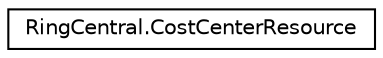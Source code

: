digraph "Graphical Class Hierarchy"
{
 // LATEX_PDF_SIZE
  edge [fontname="Helvetica",fontsize="10",labelfontname="Helvetica",labelfontsize="10"];
  node [fontname="Helvetica",fontsize="10",shape=record];
  rankdir="LR";
  Node0 [label="RingCentral.CostCenterResource",height=0.2,width=0.4,color="black", fillcolor="white", style="filled",URL="$classRingCentral_1_1CostCenterResource.html",tooltip=" "];
}
